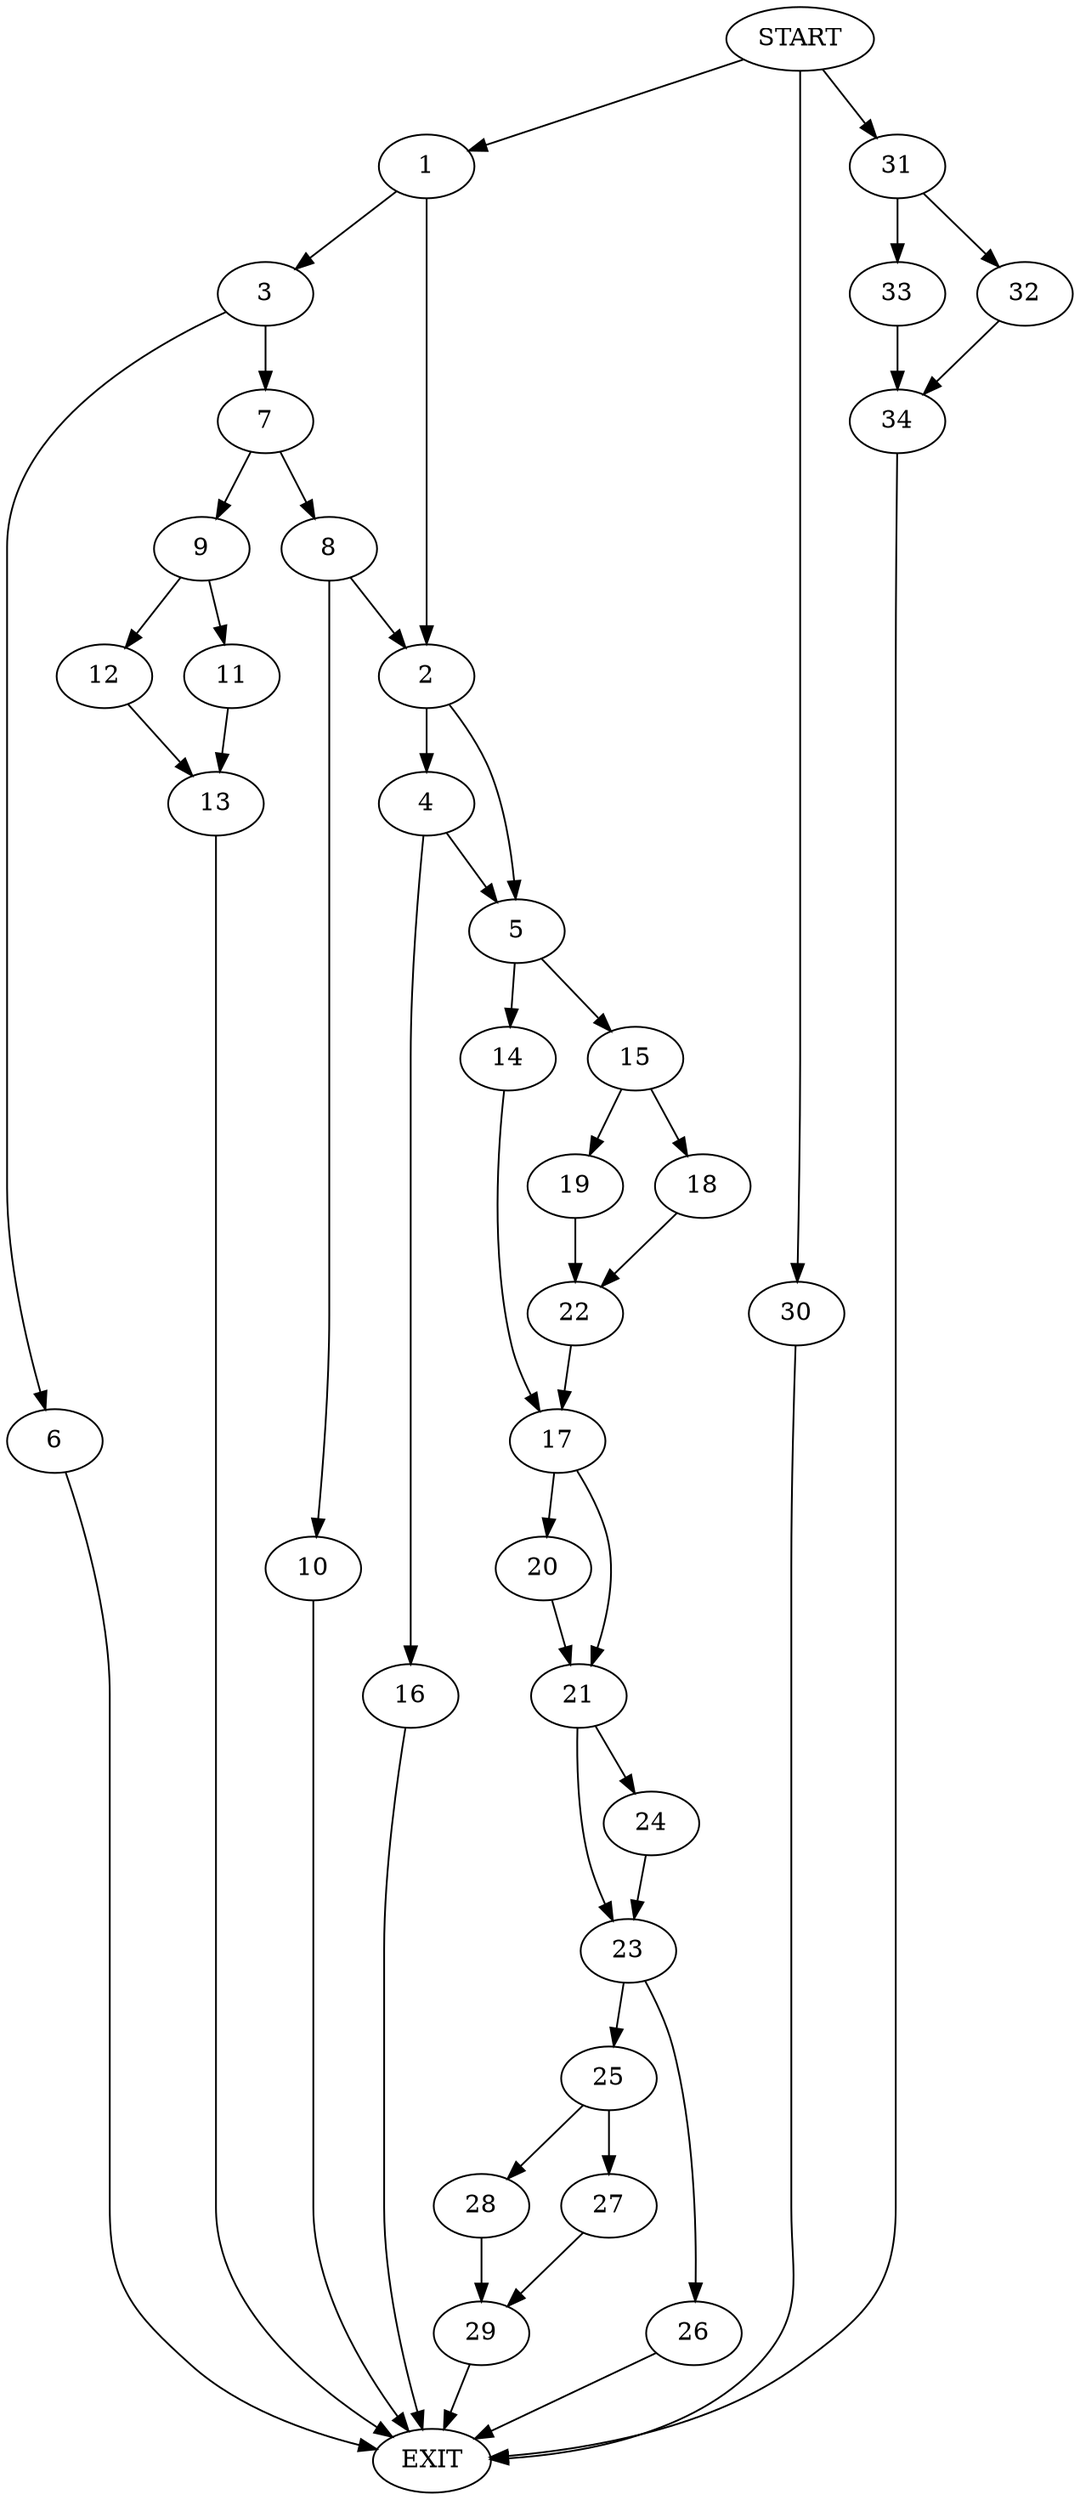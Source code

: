 digraph {
0 [label="START"]
35 [label="EXIT"]
0 -> 1
1 -> 2
1 -> 3
2 -> 4
2 -> 5
3 -> 6
3 -> 7
6 -> 35
7 -> 8
7 -> 9
8 -> 2
8 -> 10
9 -> 11
9 -> 12
11 -> 13
12 -> 13
13 -> 35
10 -> 35
5 -> 14
5 -> 15
4 -> 16
4 -> 5
16 -> 35
14 -> 17
15 -> 18
15 -> 19
17 -> 20
17 -> 21
18 -> 22
19 -> 22
22 -> 17
21 -> 23
21 -> 24
20 -> 21
24 -> 23
23 -> 25
23 -> 26
26 -> 35
25 -> 27
25 -> 28
27 -> 29
28 -> 29
29 -> 35
0 -> 30
30 -> 35
0 -> 31
31 -> 32
31 -> 33
33 -> 34
32 -> 34
34 -> 35
}
